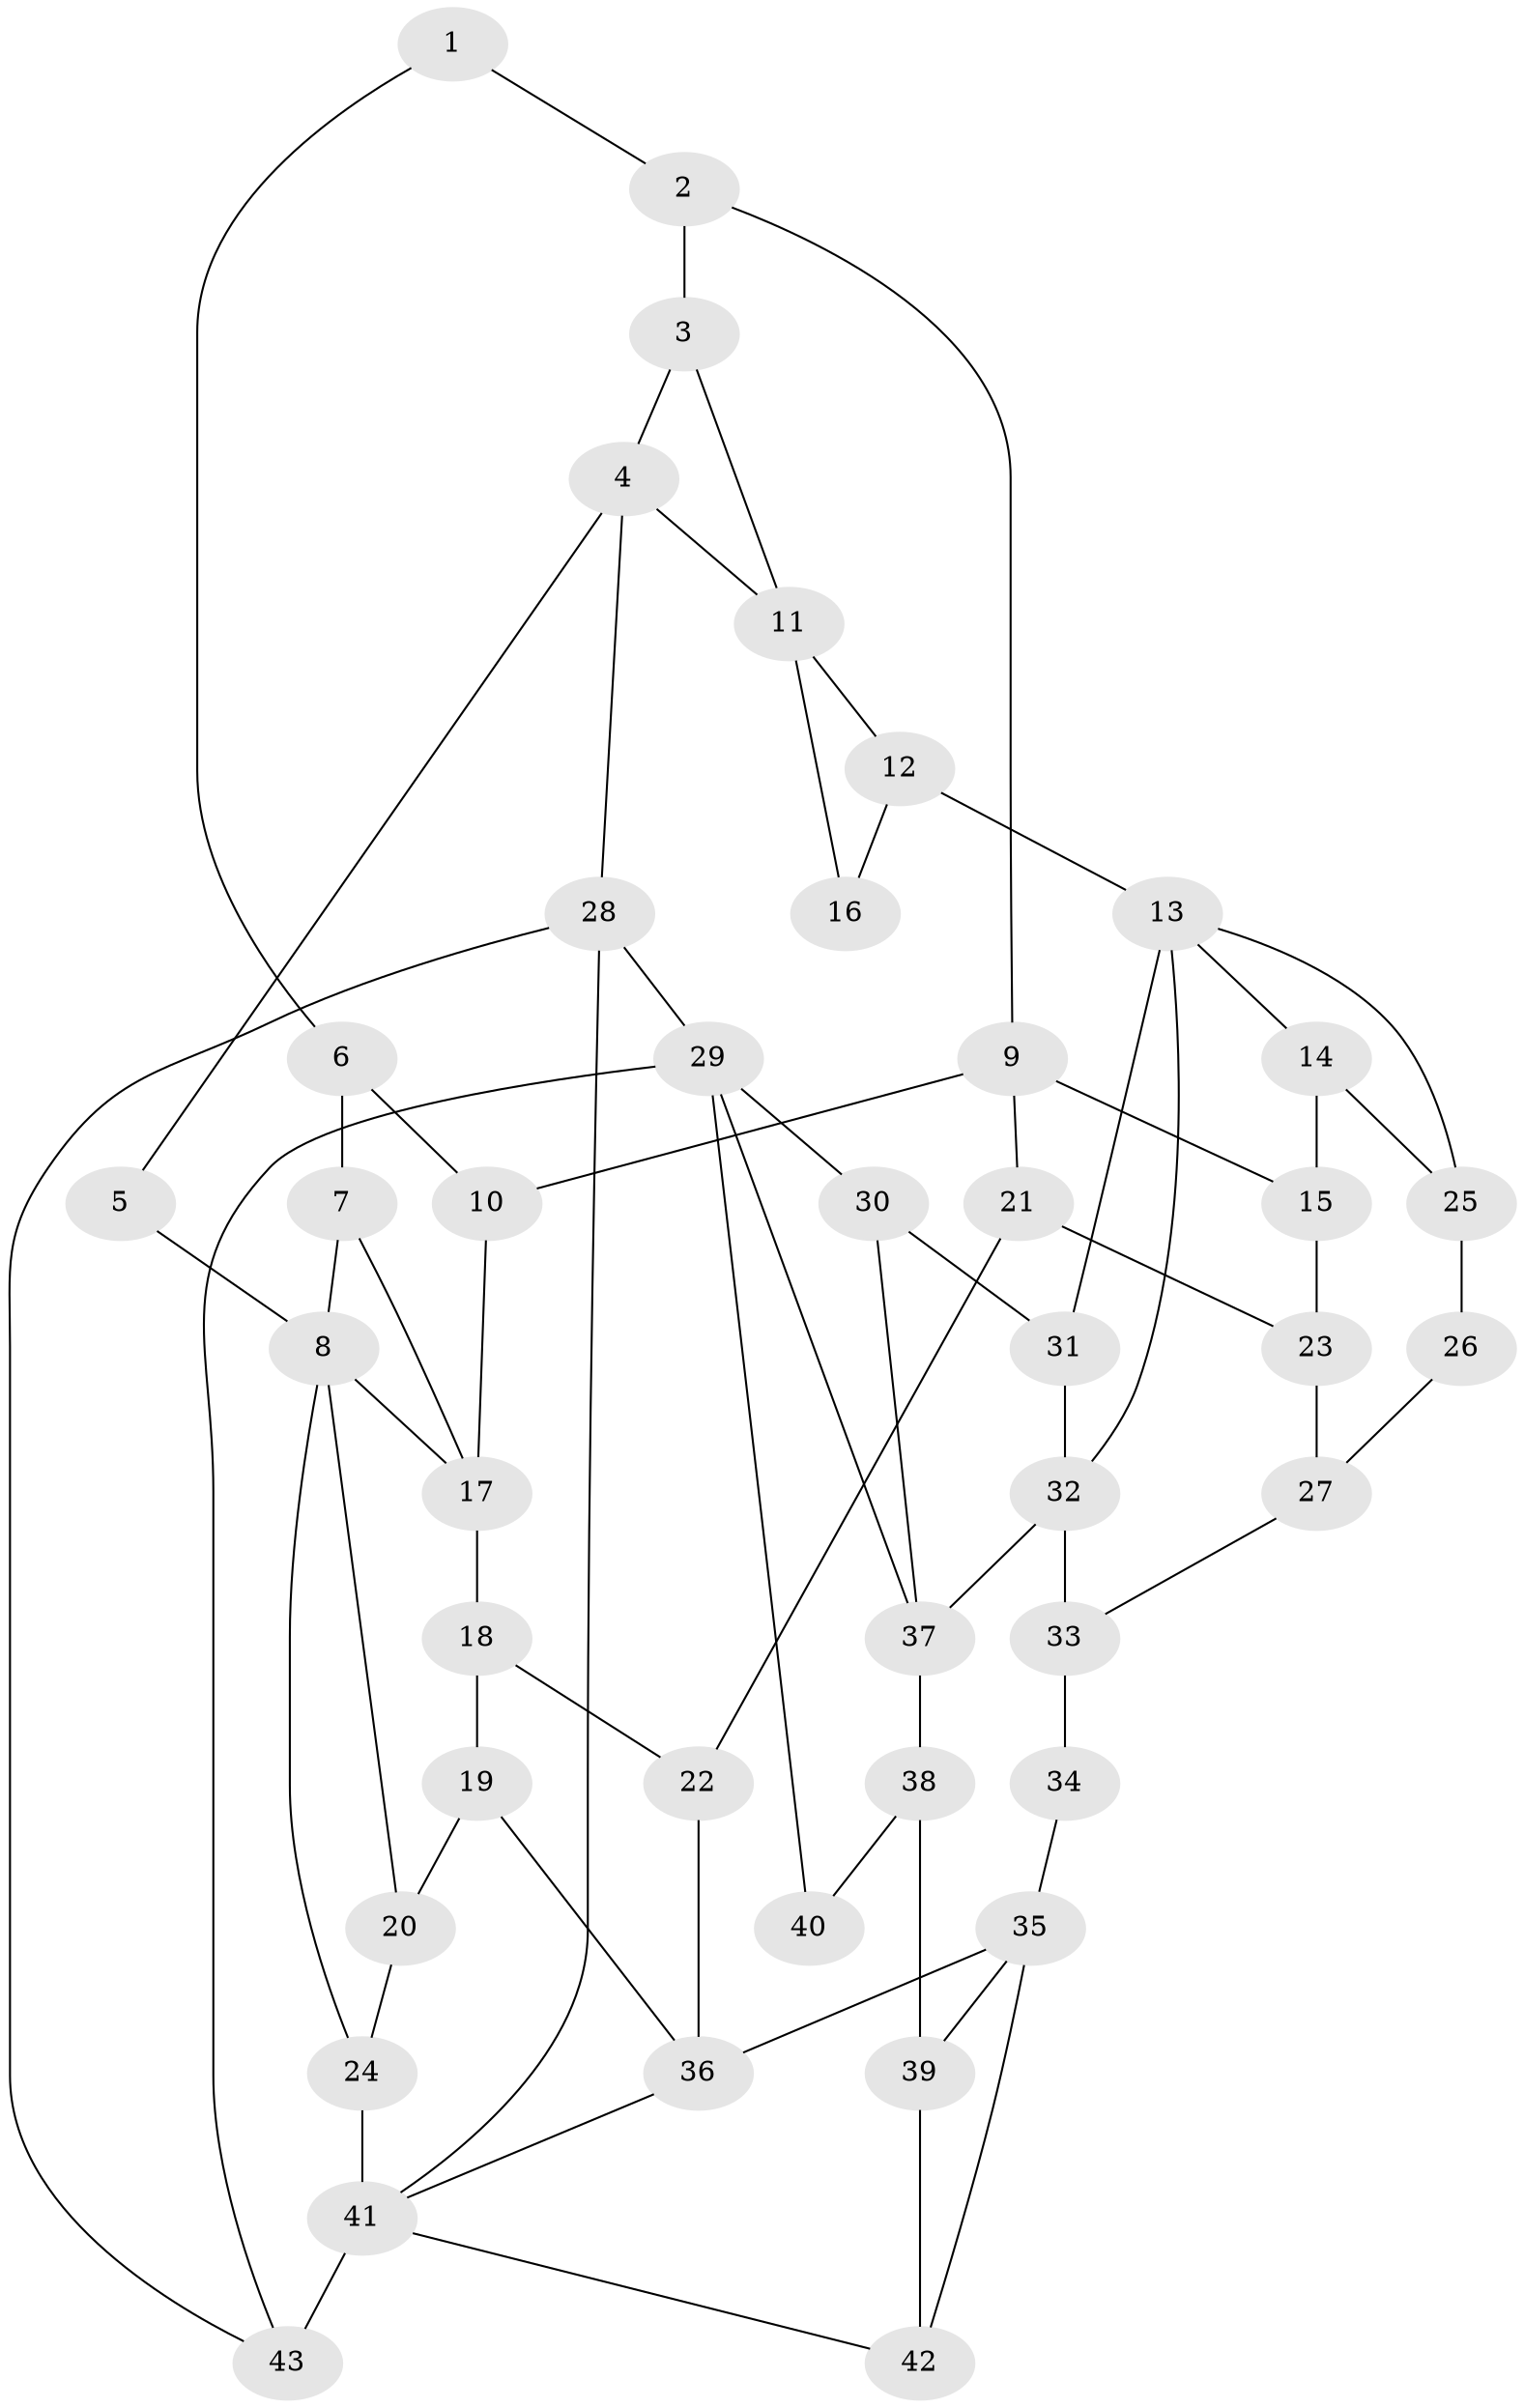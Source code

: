 // original degree distribution, {3: 0.023255813953488372, 4: 0.26744186046511625, 5: 0.4883720930232558, 6: 0.22093023255813954}
// Generated by graph-tools (version 1.1) at 2025/38/03/09/25 02:38:39]
// undirected, 43 vertices, 70 edges
graph export_dot {
graph [start="1"]
  node [color=gray90,style=filled];
  1;
  2;
  3;
  4;
  5;
  6;
  7;
  8;
  9;
  10;
  11;
  12;
  13;
  14;
  15;
  16;
  17;
  18;
  19;
  20;
  21;
  22;
  23;
  24;
  25;
  26;
  27;
  28;
  29;
  30;
  31;
  32;
  33;
  34;
  35;
  36;
  37;
  38;
  39;
  40;
  41;
  42;
  43;
  1 -- 2 [weight=1.0];
  1 -- 6 [weight=1.0];
  2 -- 3 [weight=1.0];
  2 -- 9 [weight=1.0];
  3 -- 4 [weight=1.0];
  3 -- 11 [weight=1.0];
  4 -- 5 [weight=1.0];
  4 -- 11 [weight=1.0];
  4 -- 28 [weight=1.0];
  5 -- 8 [weight=2.0];
  6 -- 7 [weight=1.0];
  6 -- 10 [weight=1.0];
  7 -- 8 [weight=1.0];
  7 -- 17 [weight=1.0];
  8 -- 17 [weight=1.0];
  8 -- 20 [weight=1.0];
  8 -- 24 [weight=2.0];
  9 -- 10 [weight=1.0];
  9 -- 15 [weight=1.0];
  9 -- 21 [weight=1.0];
  10 -- 17 [weight=1.0];
  11 -- 12 [weight=1.0];
  11 -- 16 [weight=3.0];
  12 -- 13 [weight=2.0];
  12 -- 16 [weight=3.0];
  13 -- 14 [weight=1.0];
  13 -- 25 [weight=1.0];
  13 -- 31 [weight=1.0];
  13 -- 32 [weight=1.0];
  14 -- 15 [weight=1.0];
  14 -- 25 [weight=1.0];
  15 -- 23 [weight=1.0];
  17 -- 18 [weight=1.0];
  18 -- 19 [weight=1.0];
  18 -- 22 [weight=1.0];
  19 -- 20 [weight=1.0];
  19 -- 36 [weight=1.0];
  20 -- 24 [weight=1.0];
  21 -- 22 [weight=1.0];
  21 -- 23 [weight=1.0];
  22 -- 36 [weight=1.0];
  23 -- 27 [weight=1.0];
  24 -- 41 [weight=2.0];
  25 -- 26 [weight=2.0];
  26 -- 27 [weight=1.0];
  27 -- 33 [weight=1.0];
  28 -- 29 [weight=1.0];
  28 -- 41 [weight=1.0];
  28 -- 43 [weight=1.0];
  29 -- 30 [weight=1.0];
  29 -- 37 [weight=1.0];
  29 -- 40 [weight=2.0];
  29 -- 43 [weight=1.0];
  30 -- 31 [weight=1.0];
  30 -- 37 [weight=1.0];
  31 -- 32 [weight=1.0];
  32 -- 33 [weight=2.0];
  32 -- 37 [weight=2.0];
  33 -- 34 [weight=2.0];
  34 -- 35 [weight=2.0];
  35 -- 36 [weight=2.0];
  35 -- 39 [weight=1.0];
  35 -- 42 [weight=1.0];
  36 -- 41 [weight=1.0];
  37 -- 38 [weight=1.0];
  38 -- 39 [weight=1.0];
  38 -- 40 [weight=1.0];
  39 -- 42 [weight=1.0];
  41 -- 42 [weight=1.0];
  41 -- 43 [weight=2.0];
}

